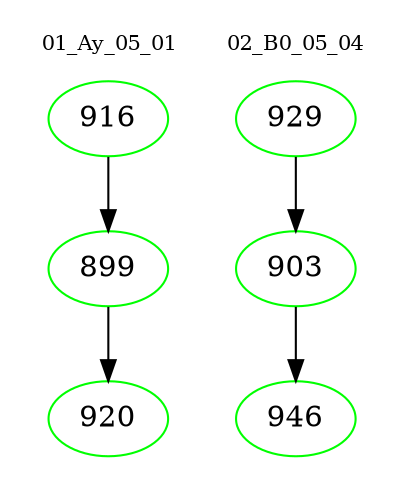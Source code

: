 digraph{
subgraph cluster_0 {
color = white
label = "01_Ay_05_01";
fontsize=10;
T0_916 [label="916", color="green"]
T0_916 -> T0_899 [color="black"]
T0_899 [label="899", color="green"]
T0_899 -> T0_920 [color="black"]
T0_920 [label="920", color="green"]
}
subgraph cluster_1 {
color = white
label = "02_B0_05_04";
fontsize=10;
T1_929 [label="929", color="green"]
T1_929 -> T1_903 [color="black"]
T1_903 [label="903", color="green"]
T1_903 -> T1_946 [color="black"]
T1_946 [label="946", color="green"]
}
}
